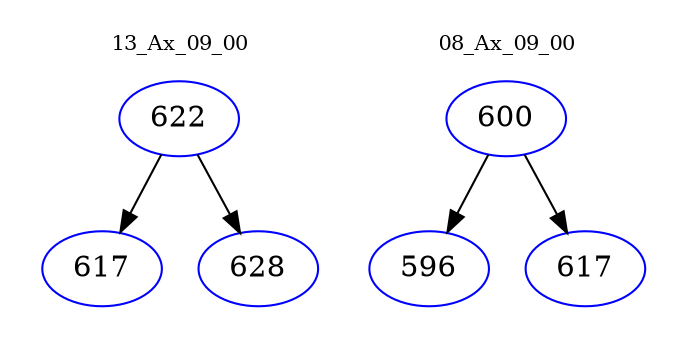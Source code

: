 digraph{
subgraph cluster_0 {
color = white
label = "13_Ax_09_00";
fontsize=10;
T0_622 [label="622", color="blue"]
T0_622 -> T0_617 [color="black"]
T0_617 [label="617", color="blue"]
T0_622 -> T0_628 [color="black"]
T0_628 [label="628", color="blue"]
}
subgraph cluster_1 {
color = white
label = "08_Ax_09_00";
fontsize=10;
T1_600 [label="600", color="blue"]
T1_600 -> T1_596 [color="black"]
T1_596 [label="596", color="blue"]
T1_600 -> T1_617 [color="black"]
T1_617 [label="617", color="blue"]
}
}

